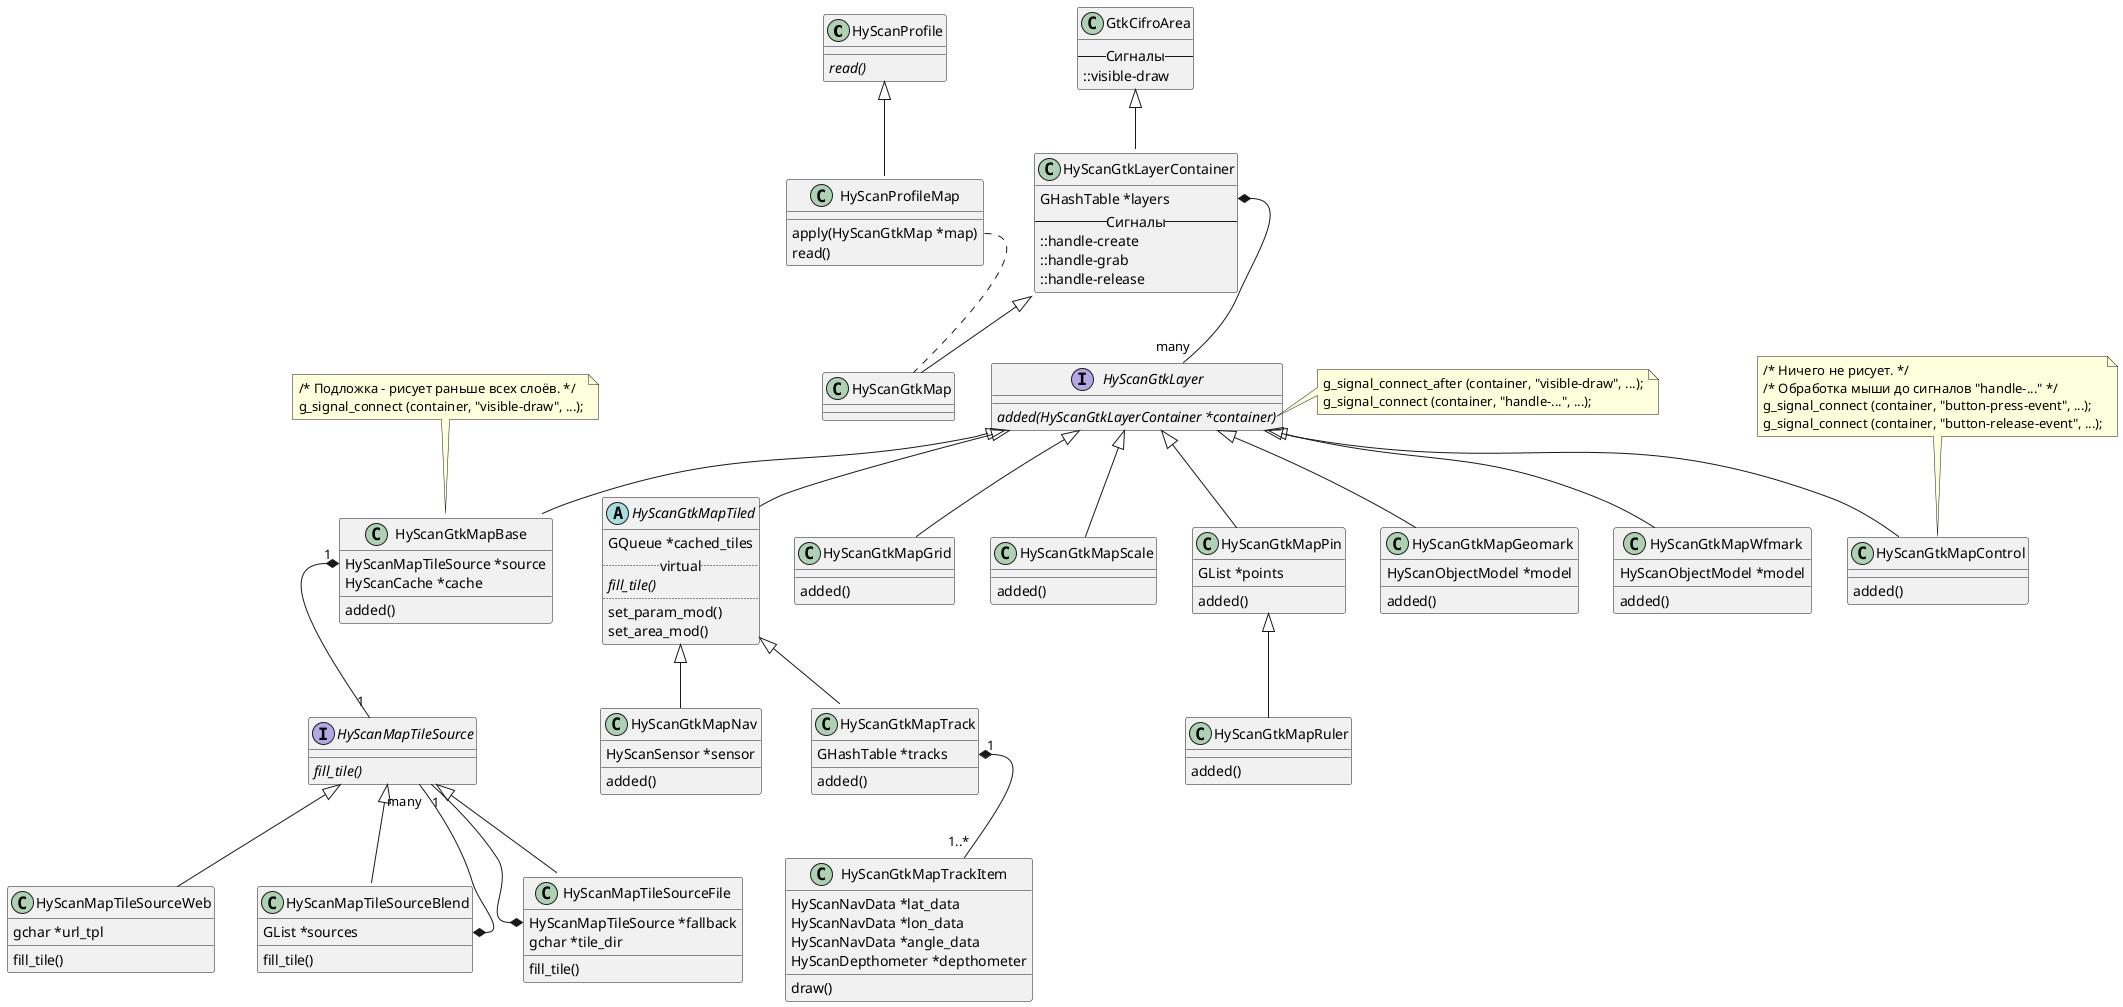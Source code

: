 @startuml


HyScanProfile<|--HyScanProfileMap

GtkCifroArea <|--HyScanGtkLayerContainer
HyScanGtkLayerContainer <|--HyScanGtkMap

HyScanGtkLayer<|--HyScanGtkMapGeomark
HyScanGtkLayer<|--HyScanGtkMapWfmark
HyScanGtkLayer<|--HyScanGtkMapBase
HyScanGtkLayer<|--HyScanGtkMapTiled
HyScanGtkLayer<|--HyScanGtkMapGrid
HyScanGtkLayer<|--HyScanGtkMapScale
HyScanGtkLayer<|--HyScanGtkMapControl
HyScanGtkLayer<|--HyScanGtkMapPin

HyScanGtkMapTiled<|--HyScanGtkMapNav
HyScanGtkMapTiled<|--HyScanGtkMapTrack

HyScanGtkMapPin<|--HyScanGtkMapRuler

HyScanMapTileSource<|--HyScanMapTileSourceFile
HyScanMapTileSource<|--HyScanMapTileSourceWeb
HyScanMapTileSource<|--HyScanMapTileSourceBlend

HyScanGtkMapTrack::tracks "1" *-- "1..*" HyScanGtkMapTrackItem
HyScanGtkMapBase::source "1" *-- "1" HyScanMapTileSource
HyScanMapTileSourceFile::fallback *-- "1" HyScanMapTileSource
HyScanMapTileSourceBlend::sources *-- "many" HyScanMapTileSource
HyScanGtkLayerContainer::layers *-- "many" HyScanGtkLayer
HyScanProfileMap::apply .. HyScanGtkMap

class HyScanProfile
{
    {abstract} read()
}

class HyScanProfileMap
{
    apply(HyScanGtkMap *map)
    read()
}

class GtkCifroArea
{
    -- Сигналы --
    ::visible-draw
}

class HyScanGtkLayerContainer
{
    GHashTable *layers
    -- Сигналы --
    ::handle-create
    ::handle-grab
    ::handle-release
}

class HyScanGtkMapGrid
{
    {method} added()
}

class HyScanGtkMapScale
{
    {method} added()
}

class HyScanGtkMapPin
{
    GList *points
    {method} added()
}

class HyScanGtkMapRuler
{
    {method} added()
}

class HyScanGtkMapControl
{
    {method} added()
}

class HyScanMapTileSourceFile
{
    {field} HyScanMapTileSource *fallback
    {field} gchar *tile_dir
    {method} fill_tile()
}

class HyScanMapTileSourceWeb
{
    {field} gchar *url_tpl
    {method} fill_tile()
}

class HyScanMapTileSourceBlend
{
    {field} GList *sources
    {method} fill_tile()
}

interface HyScanGtkLayer
{
    {abstract} added(HyScanGtkLayerContainer *container)
}

abstract HyScanGtkMapTiled
{
    {field} GQueue *cached_tiles
    .. virtual ..
    {abstract} fill_tile()
    ..
    set_param_mod()
    set_area_mod()
}

class HyScanGtkMapNav
{
    HyScanSensor *sensor
    added()
}

class HyScanGtkMapBase
{
    {field} HyScanMapTileSource *source
    {field} HyScanCache *cache
    {method} added()
}

interface HyScanMapTileSource
{
    {abstract} fill_tile()
}

class HyScanGtkMapGeomark
{
    {field} HyScanObjectModel *model
    {method} added()
}

class HyScanGtkMapWfmark
{
    {field} HyScanObjectModel *model
    {method} added()
}

class HyScanGtkMapTrack
{
    {field} GHashTable *tracks
    {method} added()
}

class HyScanGtkMapTrackItem
{
    HyScanNavData *lat_data
    HyScanNavData *lon_data
    HyScanNavData *angle_data
    HyScanDepthometer *depthometer
    {method} draw()
}

note right of HyScanGtkLayer::added
  g_signal_connect_after (container, "visible-draw", ...);
  g_signal_connect (container, "handle-...", ...);
end note

note top of HyScanGtkMapControl
  /* Ничего не рисует. */
  /* Обработка мыши до сигналов "handle-..." */
  g_signal_connect (container, "button-press-event", ...);
  g_signal_connect (container, "button-release-event", ...);
end note

note top of HyScanGtkMapBase
  /* Подложка - рисует раньше всех слоёв. */
  g_signal_connect (container, "visible-draw", ...);
end note

@enduml
